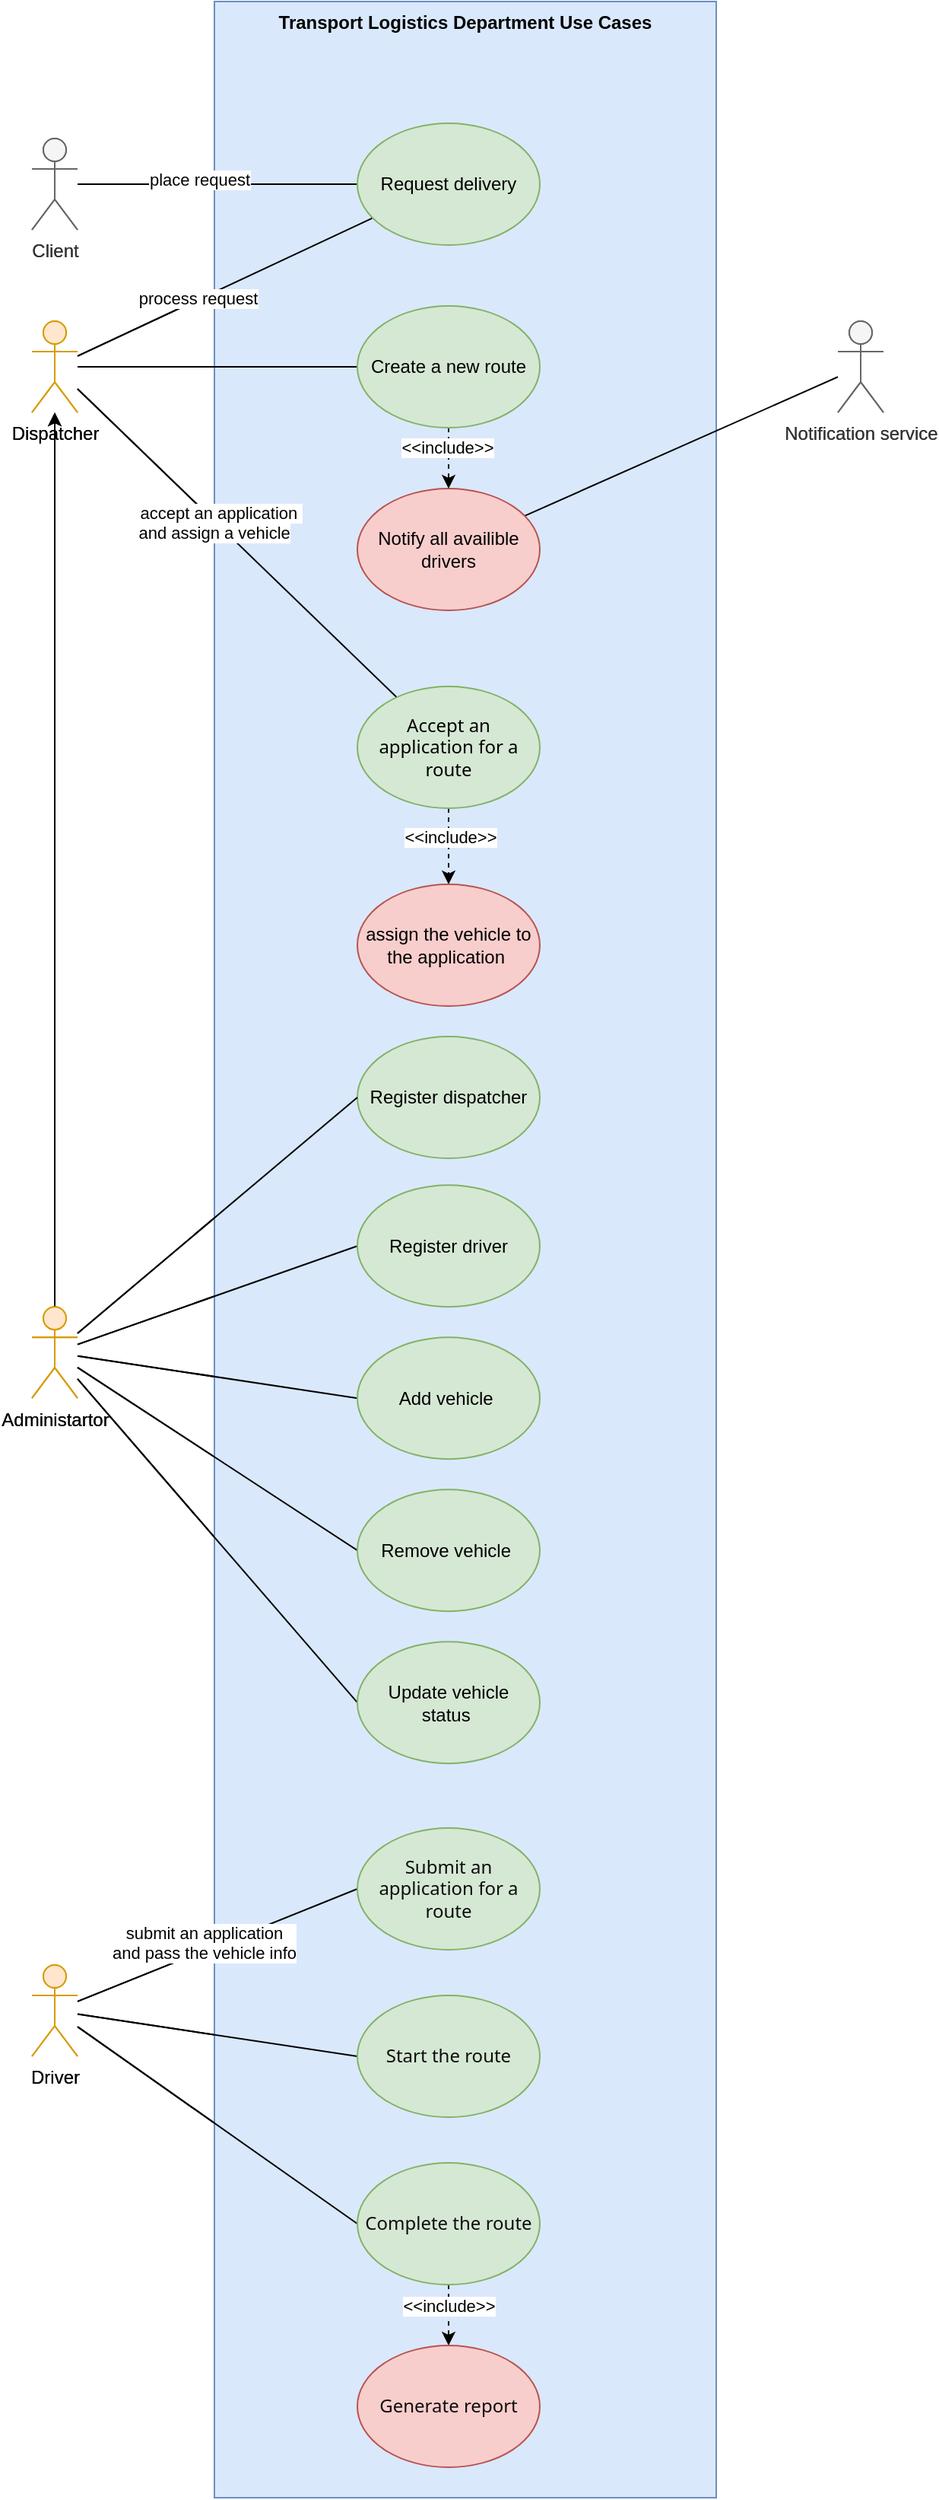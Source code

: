 <mxfile version="24.0.7" type="device">
  <diagram name="Page-1" id="X-_V9CnlIz-k8EA4BL-w">
    <mxGraphModel dx="1509" dy="1946" grid="1" gridSize="10" guides="1" tooltips="1" connect="1" arrows="1" fold="1" page="1" pageScale="1" pageWidth="827" pageHeight="1169" math="0" shadow="0">
      <root>
        <mxCell id="0" />
        <mxCell id="1" parent="0" />
        <mxCell id="Gaue9f5ifTMLcd0W7s6c-3" value="&lt;b&gt;Transport Logistics Department Use Cases&lt;/b&gt;" style="rounded=0;whiteSpace=wrap;html=1;verticalAlign=top;fillColor=#dae8fc;strokeColor=#6c8ebf;" parent="1" vertex="1">
          <mxGeometry x="200" y="-40" width="330" height="1440" as="geometry" />
        </mxCell>
        <mxCell id="Gaue9f5ifTMLcd0W7s6c-1" value="Dispatcher" style="shape=umlActor;verticalLabelPosition=bottom;verticalAlign=top;html=1;outlineConnect=0;fillColor=#ffe6cc;strokeColor=#d79b00;" parent="1" vertex="1">
          <mxGeometry x="80" y="170" width="30" height="60" as="geometry" />
        </mxCell>
        <mxCell id="Gaue9f5ifTMLcd0W7s6c-8" style="edgeStyle=orthogonalEdgeStyle;rounded=0;orthogonalLoop=1;jettySize=auto;html=1;entryX=0;entryY=0.5;entryDx=0;entryDy=0;endArrow=none;endFill=0;" parent="1" source="Gaue9f5ifTMLcd0W7s6c-5" target="Gaue9f5ifTMLcd0W7s6c-7" edge="1">
          <mxGeometry relative="1" as="geometry" />
        </mxCell>
        <mxCell id="Gaue9f5ifTMLcd0W7s6c-9" value="place request" style="edgeLabel;html=1;align=center;verticalAlign=middle;resizable=0;points=[];" parent="Gaue9f5ifTMLcd0W7s6c-8" vertex="1" connectable="0">
          <mxGeometry x="-0.131" y="3" relative="1" as="geometry">
            <mxPoint as="offset" />
          </mxGeometry>
        </mxCell>
        <mxCell id="Gaue9f5ifTMLcd0W7s6c-5" value="Client&lt;div&gt;&lt;br&gt;&lt;/div&gt;" style="shape=umlActor;verticalLabelPosition=bottom;verticalAlign=top;html=1;outlineConnect=0;fillColor=#f5f5f5;strokeColor=#666666;fontColor=#333333;" parent="1" vertex="1">
          <mxGeometry x="80" y="50" width="30" height="60" as="geometry" />
        </mxCell>
        <mxCell id="Gaue9f5ifTMLcd0W7s6c-7" value="Request delivery" style="ellipse;whiteSpace=wrap;html=1;fillColor=#d5e8d4;strokeColor=#82b366;" parent="1" vertex="1">
          <mxGeometry x="294" y="40" width="120" height="80" as="geometry" />
        </mxCell>
        <mxCell id="Gaue9f5ifTMLcd0W7s6c-11" style="edgeStyle=none;rounded=0;orthogonalLoop=1;jettySize=auto;html=1;entryX=0.08;entryY=0.78;entryDx=0;entryDy=0;entryPerimeter=0;endArrow=none;endFill=0;" parent="1" source="Gaue9f5ifTMLcd0W7s6c-1" target="Gaue9f5ifTMLcd0W7s6c-7" edge="1">
          <mxGeometry relative="1" as="geometry" />
        </mxCell>
        <mxCell id="Gaue9f5ifTMLcd0W7s6c-12" value="process request" style="edgeLabel;html=1;align=center;verticalAlign=middle;resizable=0;points=[];" parent="Gaue9f5ifTMLcd0W7s6c-11" vertex="1" connectable="0">
          <mxGeometry x="-0.19" y="2" relative="1" as="geometry">
            <mxPoint x="1" as="offset" />
          </mxGeometry>
        </mxCell>
        <mxCell id="Ir2anl38_HF-TlZ3FZEm-3" style="edgeStyle=orthogonalEdgeStyle;rounded=0;orthogonalLoop=1;jettySize=auto;html=1;dashed=1;" edge="1" parent="1" source="Gaue9f5ifTMLcd0W7s6c-13" target="Ir2anl38_HF-TlZ3FZEm-2">
          <mxGeometry relative="1" as="geometry" />
        </mxCell>
        <mxCell id="Ir2anl38_HF-TlZ3FZEm-4" value="&amp;lt;&amp;lt;include&amp;gt;&amp;gt;" style="edgeLabel;html=1;align=center;verticalAlign=middle;resizable=0;points=[];labelBackgroundColor=none;" vertex="1" connectable="0" parent="Ir2anl38_HF-TlZ3FZEm-3">
          <mxGeometry x="-0.27" y="-2" relative="1" as="geometry">
            <mxPoint as="offset" />
          </mxGeometry>
        </mxCell>
        <mxCell id="Gaue9f5ifTMLcd0W7s6c-13" value="Notify all availible drivers" style="ellipse;whiteSpace=wrap;html=1;fillColor=#d5e8d4;strokeColor=#82b366;" parent="1" vertex="1">
          <mxGeometry x="294" y="160" width="120" height="80" as="geometry" />
        </mxCell>
        <mxCell id="Gaue9f5ifTMLcd0W7s6c-21" style="edgeStyle=none;rounded=0;orthogonalLoop=1;jettySize=auto;html=1;" parent="1" source="Gaue9f5ifTMLcd0W7s6c-17" target="Gaue9f5ifTMLcd0W7s6c-1" edge="1">
          <mxGeometry relative="1" as="geometry" />
        </mxCell>
        <mxCell id="Gaue9f5ifTMLcd0W7s6c-27" style="edgeStyle=none;rounded=0;orthogonalLoop=1;jettySize=auto;html=1;entryX=0;entryY=0.5;entryDx=0;entryDy=0;endArrow=none;endFill=0;" parent="1" source="Gaue9f5ifTMLcd0W7s6c-17" target="Gaue9f5ifTMLcd0W7s6c-26" edge="1">
          <mxGeometry relative="1" as="geometry" />
        </mxCell>
        <mxCell id="Gaue9f5ifTMLcd0W7s6c-31" style="edgeStyle=none;rounded=0;orthogonalLoop=1;jettySize=auto;html=1;entryX=0;entryY=0.5;entryDx=0;entryDy=0;endArrow=none;endFill=0;" parent="1" source="Gaue9f5ifTMLcd0W7s6c-17" target="Gaue9f5ifTMLcd0W7s6c-28" edge="1">
          <mxGeometry relative="1" as="geometry" />
        </mxCell>
        <mxCell id="Gaue9f5ifTMLcd0W7s6c-32" style="edgeStyle=none;rounded=0;orthogonalLoop=1;jettySize=auto;html=1;entryX=0;entryY=0.5;entryDx=0;entryDy=0;endArrow=none;endFill=0;" parent="1" source="Gaue9f5ifTMLcd0W7s6c-17" target="Gaue9f5ifTMLcd0W7s6c-29" edge="1">
          <mxGeometry relative="1" as="geometry" />
        </mxCell>
        <mxCell id="Gaue9f5ifTMLcd0W7s6c-33" style="edgeStyle=none;rounded=0;orthogonalLoop=1;jettySize=auto;html=1;entryX=0;entryY=0.5;entryDx=0;entryDy=0;endArrow=none;endFill=0;" parent="1" source="Gaue9f5ifTMLcd0W7s6c-17" target="Gaue9f5ifTMLcd0W7s6c-30" edge="1">
          <mxGeometry relative="1" as="geometry" />
        </mxCell>
        <mxCell id="Gaue9f5ifTMLcd0W7s6c-17" value="Administartor" style="shape=umlActor;verticalLabelPosition=bottom;verticalAlign=top;html=1;outlineConnect=0;fillColor=#ffe6cc;strokeColor=#d79b00;" parent="1" vertex="1">
          <mxGeometry x="80" y="817.6" width="30" height="60" as="geometry" />
        </mxCell>
        <mxCell id="Gaue9f5ifTMLcd0W7s6c-22" value="Notification service" style="shape=umlActor;verticalLabelPosition=bottom;verticalAlign=top;html=1;outlineConnect=0;fillColor=#f5f5f5;fontColor=#333333;strokeColor=#666666;" parent="1" vertex="1">
          <mxGeometry x="610" y="170" width="30" height="60" as="geometry" />
        </mxCell>
        <mxCell id="Gaue9f5ifTMLcd0W7s6c-24" value="Register dispatcher" style="ellipse;whiteSpace=wrap;html=1;fillColor=#d5e8d4;strokeColor=#82b366;" parent="1" vertex="1">
          <mxGeometry x="294" y="640" width="120" height="80" as="geometry" />
        </mxCell>
        <mxCell id="Gaue9f5ifTMLcd0W7s6c-25" style="edgeStyle=none;rounded=0;orthogonalLoop=1;jettySize=auto;html=1;endArrow=none;endFill=0;entryX=0;entryY=0.5;entryDx=0;entryDy=0;" parent="1" source="Gaue9f5ifTMLcd0W7s6c-17" target="Gaue9f5ifTMLcd0W7s6c-24" edge="1">
          <mxGeometry relative="1" as="geometry">
            <mxPoint x="210" y="720" as="targetPoint" />
          </mxGeometry>
        </mxCell>
        <mxCell id="Gaue9f5ifTMLcd0W7s6c-26" value="Register driver" style="ellipse;whiteSpace=wrap;html=1;fillColor=#d5e8d4;strokeColor=#82b366;" parent="1" vertex="1">
          <mxGeometry x="294" y="737.6" width="120" height="80" as="geometry" />
        </mxCell>
        <mxCell id="Gaue9f5ifTMLcd0W7s6c-28" value="Add vehicle&amp;nbsp;" style="ellipse;whiteSpace=wrap;html=1;fillColor=#d5e8d4;strokeColor=#82b366;" parent="1" vertex="1">
          <mxGeometry x="294" y="837.6" width="120" height="80" as="geometry" />
        </mxCell>
        <mxCell id="Gaue9f5ifTMLcd0W7s6c-29" value="Remove vehicle&amp;nbsp;" style="ellipse;whiteSpace=wrap;html=1;fillColor=#d5e8d4;strokeColor=#82b366;" parent="1" vertex="1">
          <mxGeometry x="294" y="937.6" width="120" height="80" as="geometry" />
        </mxCell>
        <mxCell id="Gaue9f5ifTMLcd0W7s6c-30" value="Update vehicle status&amp;nbsp;" style="ellipse;whiteSpace=wrap;html=1;fillColor=#d5e8d4;strokeColor=#82b366;" parent="1" vertex="1">
          <mxGeometry x="294" y="1037.6" width="120" height="80" as="geometry" />
        </mxCell>
        <mxCell id="Ir2anl38_HF-TlZ3FZEm-2" value="Create a new route" style="ellipse;whiteSpace=wrap;html=1;fillColor=#f8cecc;strokeColor=#b85450;" vertex="1" parent="1">
          <mxGeometry x="294" y="290" width="120" height="80" as="geometry" />
        </mxCell>
        <mxCell id="Ir2anl38_HF-TlZ3FZEm-30" style="rounded=0;orthogonalLoop=1;jettySize=auto;html=1;entryX=0;entryY=0.5;entryDx=0;entryDy=0;endArrow=none;endFill=0;" edge="1" parent="1" source="Ir2anl38_HF-TlZ3FZEm-5" target="Ir2anl38_HF-TlZ3FZEm-27">
          <mxGeometry relative="1" as="geometry" />
        </mxCell>
        <mxCell id="Ir2anl38_HF-TlZ3FZEm-32" value="submit an application&lt;div&gt;and pass the vehicle info&lt;br&gt;&lt;/div&gt;" style="edgeLabel;html=1;align=center;verticalAlign=bottom;resizable=0;points=[];" vertex="1" connectable="0" parent="Ir2anl38_HF-TlZ3FZEm-30">
          <mxGeometry x="-0.003" y="1" relative="1" as="geometry">
            <mxPoint x="-9" y="14" as="offset" />
          </mxGeometry>
        </mxCell>
        <mxCell id="Ir2anl38_HF-TlZ3FZEm-37" style="rounded=0;orthogonalLoop=1;jettySize=auto;html=1;entryX=0;entryY=0.5;entryDx=0;entryDy=0;endArrow=none;endFill=0;" edge="1" parent="1" source="Ir2anl38_HF-TlZ3FZEm-5" target="Ir2anl38_HF-TlZ3FZEm-36">
          <mxGeometry relative="1" as="geometry" />
        </mxCell>
        <mxCell id="Ir2anl38_HF-TlZ3FZEm-39" style="rounded=0;orthogonalLoop=1;jettySize=auto;html=1;entryX=0;entryY=0.5;entryDx=0;entryDy=0;endArrow=none;endFill=0;" edge="1" parent="1" source="Ir2anl38_HF-TlZ3FZEm-5" target="Ir2anl38_HF-TlZ3FZEm-38">
          <mxGeometry relative="1" as="geometry" />
        </mxCell>
        <mxCell id="Ir2anl38_HF-TlZ3FZEm-5" value="Driver" style="shape=umlActor;verticalLabelPosition=bottom;verticalAlign=top;html=1;outlineConnect=0;fillColor=#ffe6cc;strokeColor=#d79b00;" vertex="1" parent="1">
          <mxGeometry x="80" y="1250" width="30" height="60" as="geometry" />
        </mxCell>
        <mxCell id="Ir2anl38_HF-TlZ3FZEm-19" style="rounded=0;orthogonalLoop=1;jettySize=auto;html=1;endArrow=none;endFill=0;verticalAlign=bottom;" edge="1" parent="1" target="Ir2anl38_HF-TlZ3FZEm-24" source="Gaue9f5ifTMLcd0W7s6c-1">
          <mxGeometry relative="1" as="geometry">
            <mxPoint x="130" y="380" as="sourcePoint" />
          </mxGeometry>
        </mxCell>
        <mxCell id="Ir2anl38_HF-TlZ3FZEm-20" value="accept an application&amp;nbsp;" style="edgeLabel;html=1;align=center;verticalAlign=bottom;resizable=0;points=[];" vertex="1" connectable="0" parent="Ir2anl38_HF-TlZ3FZEm-19">
          <mxGeometry x="-0.109" relative="1" as="geometry">
            <mxPoint as="offset" />
          </mxGeometry>
        </mxCell>
        <mxCell id="Ir2anl38_HF-TlZ3FZEm-21" value="&amp;nbsp; &amp;nbsp;and assign a vehicle" style="edgeLabel;html=1;align=center;verticalAlign=top;resizable=0;points=[];" vertex="1" connectable="0" parent="Ir2anl38_HF-TlZ3FZEm-19">
          <mxGeometry x="-0.193" relative="1" as="geometry">
            <mxPoint as="offset" />
          </mxGeometry>
        </mxCell>
        <mxCell id="Ir2anl38_HF-TlZ3FZEm-27" value="&lt;span style=&quot;color: rgb(13, 13, 13); font-family: Söhne, ui-sans-serif, system-ui, -apple-system, &amp;quot;Segoe UI&amp;quot;, Roboto, Ubuntu, Cantarell, &amp;quot;Noto Sans&amp;quot;, sans-serif, &amp;quot;Helvetica Neue&amp;quot;, Arial, &amp;quot;Apple Color Emoji&amp;quot;, &amp;quot;Segoe UI Emoji&amp;quot;, &amp;quot;Segoe UI Symbol&amp;quot;, &amp;quot;Noto Color Emoji&amp;quot;; text-align: start; white-space-collapse: preserve;&quot;&gt;Submit an application for a route&lt;/span&gt;" style="ellipse;whiteSpace=wrap;html=1;fillColor=#d5e8d4;strokeColor=#82b366;labelBackgroundColor=none;" vertex="1" parent="1">
          <mxGeometry x="294" y="1160" width="120" height="80" as="geometry" />
        </mxCell>
        <mxCell id="Ir2anl38_HF-TlZ3FZEm-36" value="&lt;span style=&quot;color: rgb(13, 13, 13); font-family: Söhne, ui-sans-serif, system-ui, -apple-system, &amp;quot;Segoe UI&amp;quot;, Roboto, Ubuntu, Cantarell, &amp;quot;Noto Sans&amp;quot;, sans-serif, &amp;quot;Helvetica Neue&amp;quot;, Arial, &amp;quot;Apple Color Emoji&amp;quot;, &amp;quot;Segoe UI Emoji&amp;quot;, &amp;quot;Segoe UI Symbol&amp;quot;, &amp;quot;Noto Color Emoji&amp;quot;; text-align: start; white-space-collapse: preserve;&quot;&gt;Start the route&lt;/span&gt;" style="ellipse;whiteSpace=wrap;html=1;fillColor=#d5e8d4;strokeColor=#82b366;labelBackgroundColor=none;" vertex="1" parent="1">
          <mxGeometry x="294" y="1270" width="120" height="80" as="geometry" />
        </mxCell>
        <mxCell id="Ir2anl38_HF-TlZ3FZEm-38" value="&lt;span style=&quot;color: rgb(13, 13, 13); font-family: Söhne, ui-sans-serif, system-ui, -apple-system, &amp;quot;Segoe UI&amp;quot;, Roboto, Ubuntu, Cantarell, &amp;quot;Noto Sans&amp;quot;, sans-serif, &amp;quot;Helvetica Neue&amp;quot;, Arial, &amp;quot;Apple Color Emoji&amp;quot;, &amp;quot;Segoe UI Emoji&amp;quot;, &amp;quot;Segoe UI Symbol&amp;quot;, &amp;quot;Noto Color Emoji&amp;quot;; text-align: start; white-space-collapse: preserve;&quot;&gt;Complete the route&lt;/span&gt;" style="ellipse;whiteSpace=wrap;html=1;fillColor=#d5e8d4;strokeColor=#82b366;labelBackgroundColor=none;" vertex="1" parent="1">
          <mxGeometry x="294" y="1380" width="120" height="80" as="geometry" />
        </mxCell>
        <mxCell id="Ir2anl38_HF-TlZ3FZEm-24" value="&lt;span style=&quot;font-family: Söhne, ui-sans-serif, system-ui, -apple-system, &amp;quot;Segoe UI&amp;quot;, Roboto, Ubuntu, Cantarell, &amp;quot;Noto Sans&amp;quot;, sans-serif, &amp;quot;Helvetica Neue&amp;quot;, Arial, &amp;quot;Apple Color Emoji&amp;quot;, &amp;quot;Segoe UI Emoji&amp;quot;, &amp;quot;Segoe UI Symbol&amp;quot;, &amp;quot;Noto Color Emoji&amp;quot;; text-align: start; white-space-collapse: preserve;&quot;&gt;Accept an application for a route&lt;/span&gt;" style="ellipse;whiteSpace=wrap;html=1;fillColor=#d5e8d4;strokeColor=#82b366;labelBackgroundColor=none;fontColor=default;" vertex="1" parent="1">
          <mxGeometry x="294" y="410" width="120" height="80" as="geometry" />
        </mxCell>
        <mxCell id="Ir2anl38_HF-TlZ3FZEm-41" value="&lt;b&gt;Transport Logistics Department Use Cases&lt;/b&gt;" style="rounded=0;whiteSpace=wrap;html=1;verticalAlign=top;fillColor=#dae8fc;strokeColor=#6c8ebf;" vertex="1" parent="1">
          <mxGeometry x="200" y="-40" width="330" height="1640" as="geometry" />
        </mxCell>
        <mxCell id="Ir2anl38_HF-TlZ3FZEm-84" style="rounded=0;orthogonalLoop=1;jettySize=auto;html=1;entryX=0;entryY=0.5;entryDx=0;entryDy=0;endArrow=none;endFill=0;" edge="1" parent="1" source="Ir2anl38_HF-TlZ3FZEm-44" target="Ir2anl38_HF-TlZ3FZEm-68">
          <mxGeometry relative="1" as="geometry" />
        </mxCell>
        <mxCell id="Ir2anl38_HF-TlZ3FZEm-44" value="Dispatcher" style="shape=umlActor;verticalLabelPosition=bottom;verticalAlign=top;html=1;outlineConnect=0;fillColor=#ffe6cc;strokeColor=#d79b00;" vertex="1" parent="1">
          <mxGeometry x="80" y="170" width="30" height="60" as="geometry" />
        </mxCell>
        <mxCell id="Ir2anl38_HF-TlZ3FZEm-45" style="edgeStyle=orthogonalEdgeStyle;rounded=0;orthogonalLoop=1;jettySize=auto;html=1;entryX=0;entryY=0.5;entryDx=0;entryDy=0;endArrow=none;endFill=0;" edge="1" parent="1" source="Ir2anl38_HF-TlZ3FZEm-47" target="Ir2anl38_HF-TlZ3FZEm-48">
          <mxGeometry relative="1" as="geometry" />
        </mxCell>
        <mxCell id="Ir2anl38_HF-TlZ3FZEm-46" value="place request" style="edgeLabel;html=1;align=center;verticalAlign=middle;resizable=0;points=[];" vertex="1" connectable="0" parent="Ir2anl38_HF-TlZ3FZEm-45">
          <mxGeometry x="-0.131" y="3" relative="1" as="geometry">
            <mxPoint as="offset" />
          </mxGeometry>
        </mxCell>
        <mxCell id="Ir2anl38_HF-TlZ3FZEm-47" value="Client&lt;div&gt;&lt;br&gt;&lt;/div&gt;" style="shape=umlActor;verticalLabelPosition=bottom;verticalAlign=top;html=1;outlineConnect=0;fillColor=#f5f5f5;strokeColor=#666666;fontColor=#333333;" vertex="1" parent="1">
          <mxGeometry x="80" y="50" width="30" height="60" as="geometry" />
        </mxCell>
        <mxCell id="Ir2anl38_HF-TlZ3FZEm-48" value="Request delivery" style="ellipse;whiteSpace=wrap;html=1;fillColor=#d5e8d4;strokeColor=#82b366;" vertex="1" parent="1">
          <mxGeometry x="294" y="40" width="120" height="80" as="geometry" />
        </mxCell>
        <mxCell id="Ir2anl38_HF-TlZ3FZEm-49" style="edgeStyle=none;rounded=0;orthogonalLoop=1;jettySize=auto;html=1;entryX=0.08;entryY=0.78;entryDx=0;entryDy=0;entryPerimeter=0;endArrow=none;endFill=0;" edge="1" parent="1" source="Ir2anl38_HF-TlZ3FZEm-44" target="Ir2anl38_HF-TlZ3FZEm-48">
          <mxGeometry relative="1" as="geometry" />
        </mxCell>
        <mxCell id="Ir2anl38_HF-TlZ3FZEm-50" value="process request" style="edgeLabel;html=1;align=center;verticalAlign=middle;resizable=0;points=[];" vertex="1" connectable="0" parent="Ir2anl38_HF-TlZ3FZEm-49">
          <mxGeometry x="-0.19" y="2" relative="1" as="geometry">
            <mxPoint x="1" as="offset" />
          </mxGeometry>
        </mxCell>
        <mxCell id="Ir2anl38_HF-TlZ3FZEm-51" style="edgeStyle=none;rounded=0;orthogonalLoop=1;jettySize=auto;html=1;endArrow=none;endFill=0;" edge="1" parent="1" source="Ir2anl38_HF-TlZ3FZEm-54" target="Ir2anl38_HF-TlZ3FZEm-61">
          <mxGeometry relative="1" as="geometry" />
        </mxCell>
        <mxCell id="Ir2anl38_HF-TlZ3FZEm-54" value="Notify all availible drivers" style="ellipse;whiteSpace=wrap;html=1;fillColor=#f8cecc;strokeColor=#b85450;" vertex="1" parent="1">
          <mxGeometry x="294" y="280" width="120" height="80" as="geometry" />
        </mxCell>
        <mxCell id="Ir2anl38_HF-TlZ3FZEm-55" style="edgeStyle=none;rounded=0;orthogonalLoop=1;jettySize=auto;html=1;" edge="1" parent="1" source="Ir2anl38_HF-TlZ3FZEm-60" target="Ir2anl38_HF-TlZ3FZEm-44">
          <mxGeometry relative="1" as="geometry" />
        </mxCell>
        <mxCell id="Ir2anl38_HF-TlZ3FZEm-56" style="edgeStyle=none;rounded=0;orthogonalLoop=1;jettySize=auto;html=1;entryX=0;entryY=0.5;entryDx=0;entryDy=0;endArrow=none;endFill=0;" edge="1" parent="1" source="Ir2anl38_HF-TlZ3FZEm-60" target="Ir2anl38_HF-TlZ3FZEm-64">
          <mxGeometry relative="1" as="geometry" />
        </mxCell>
        <mxCell id="Ir2anl38_HF-TlZ3FZEm-57" style="edgeStyle=none;rounded=0;orthogonalLoop=1;jettySize=auto;html=1;entryX=0;entryY=0.5;entryDx=0;entryDy=0;endArrow=none;endFill=0;" edge="1" parent="1" source="Ir2anl38_HF-TlZ3FZEm-60" target="Ir2anl38_HF-TlZ3FZEm-65">
          <mxGeometry relative="1" as="geometry" />
        </mxCell>
        <mxCell id="Ir2anl38_HF-TlZ3FZEm-58" style="edgeStyle=none;rounded=0;orthogonalLoop=1;jettySize=auto;html=1;entryX=0;entryY=0.5;entryDx=0;entryDy=0;endArrow=none;endFill=0;" edge="1" parent="1" source="Ir2anl38_HF-TlZ3FZEm-60" target="Ir2anl38_HF-TlZ3FZEm-66">
          <mxGeometry relative="1" as="geometry" />
        </mxCell>
        <mxCell id="Ir2anl38_HF-TlZ3FZEm-59" style="edgeStyle=none;rounded=0;orthogonalLoop=1;jettySize=auto;html=1;entryX=0;entryY=0.5;entryDx=0;entryDy=0;endArrow=none;endFill=0;" edge="1" parent="1" source="Ir2anl38_HF-TlZ3FZEm-60" target="Ir2anl38_HF-TlZ3FZEm-67">
          <mxGeometry relative="1" as="geometry" />
        </mxCell>
        <mxCell id="Ir2anl38_HF-TlZ3FZEm-60" value="Administartor" style="shape=umlActor;verticalLabelPosition=bottom;verticalAlign=top;html=1;outlineConnect=0;fillColor=#ffe6cc;strokeColor=#d79b00;" vertex="1" parent="1">
          <mxGeometry x="80" y="817.6" width="30" height="60" as="geometry" />
        </mxCell>
        <mxCell id="Ir2anl38_HF-TlZ3FZEm-61" value="Notification service" style="shape=umlActor;verticalLabelPosition=bottom;verticalAlign=top;html=1;outlineConnect=0;fillColor=#f5f5f5;fontColor=#333333;strokeColor=#666666;" vertex="1" parent="1">
          <mxGeometry x="610" y="170" width="30" height="60" as="geometry" />
        </mxCell>
        <mxCell id="Ir2anl38_HF-TlZ3FZEm-62" value="Register dispatcher" style="ellipse;whiteSpace=wrap;html=1;fillColor=#d5e8d4;strokeColor=#82b366;" vertex="1" parent="1">
          <mxGeometry x="294" y="640" width="120" height="80" as="geometry" />
        </mxCell>
        <mxCell id="Ir2anl38_HF-TlZ3FZEm-63" style="edgeStyle=none;rounded=0;orthogonalLoop=1;jettySize=auto;html=1;endArrow=none;endFill=0;entryX=0;entryY=0.5;entryDx=0;entryDy=0;" edge="1" parent="1" source="Ir2anl38_HF-TlZ3FZEm-60" target="Ir2anl38_HF-TlZ3FZEm-62">
          <mxGeometry relative="1" as="geometry">
            <mxPoint x="210" y="720" as="targetPoint" />
          </mxGeometry>
        </mxCell>
        <mxCell id="Ir2anl38_HF-TlZ3FZEm-64" value="Register driver" style="ellipse;whiteSpace=wrap;html=1;fillColor=#d5e8d4;strokeColor=#82b366;" vertex="1" parent="1">
          <mxGeometry x="294" y="737.6" width="120" height="80" as="geometry" />
        </mxCell>
        <mxCell id="Ir2anl38_HF-TlZ3FZEm-65" value="Add vehicle&amp;nbsp;" style="ellipse;whiteSpace=wrap;html=1;fillColor=#d5e8d4;strokeColor=#82b366;" vertex="1" parent="1">
          <mxGeometry x="294" y="837.6" width="120" height="80" as="geometry" />
        </mxCell>
        <mxCell id="Ir2anl38_HF-TlZ3FZEm-66" value="Remove vehicle&amp;nbsp;" style="ellipse;whiteSpace=wrap;html=1;fillColor=#d5e8d4;strokeColor=#82b366;" vertex="1" parent="1">
          <mxGeometry x="294" y="937.6" width="120" height="80" as="geometry" />
        </mxCell>
        <mxCell id="Ir2anl38_HF-TlZ3FZEm-67" value="Update vehicle status&amp;nbsp;" style="ellipse;whiteSpace=wrap;html=1;fillColor=#d5e8d4;strokeColor=#82b366;" vertex="1" parent="1">
          <mxGeometry x="294" y="1037.6" width="120" height="80" as="geometry" />
        </mxCell>
        <mxCell id="Ir2anl38_HF-TlZ3FZEm-85" style="edgeStyle=orthogonalEdgeStyle;rounded=0;orthogonalLoop=1;jettySize=auto;html=1;entryX=0.5;entryY=0;entryDx=0;entryDy=0;dashed=1;" edge="1" parent="1" source="Ir2anl38_HF-TlZ3FZEm-68" target="Ir2anl38_HF-TlZ3FZEm-54">
          <mxGeometry relative="1" as="geometry" />
        </mxCell>
        <mxCell id="Ir2anl38_HF-TlZ3FZEm-86" value="&amp;lt;&amp;lt;include&amp;gt;&amp;gt;" style="edgeLabel;html=1;align=center;verticalAlign=middle;resizable=0;points=[];" vertex="1" connectable="0" parent="Ir2anl38_HF-TlZ3FZEm-85">
          <mxGeometry x="-0.374" y="-1" relative="1" as="geometry">
            <mxPoint as="offset" />
          </mxGeometry>
        </mxCell>
        <mxCell id="Ir2anl38_HF-TlZ3FZEm-68" value="Create a new route" style="ellipse;whiteSpace=wrap;html=1;fillColor=#d5e8d4;strokeColor=#82b366;" vertex="1" parent="1">
          <mxGeometry x="294" y="160" width="120" height="80" as="geometry" />
        </mxCell>
        <mxCell id="Ir2anl38_HF-TlZ3FZEm-69" style="rounded=0;orthogonalLoop=1;jettySize=auto;html=1;entryX=0;entryY=0.5;entryDx=0;entryDy=0;endArrow=none;endFill=0;" edge="1" parent="1" source="Ir2anl38_HF-TlZ3FZEm-73" target="Ir2anl38_HF-TlZ3FZEm-77">
          <mxGeometry relative="1" as="geometry" />
        </mxCell>
        <mxCell id="Ir2anl38_HF-TlZ3FZEm-70" value="submit an application&lt;div&gt;and pass the vehicle info&lt;br&gt;&lt;/div&gt;" style="edgeLabel;html=1;align=center;verticalAlign=bottom;resizable=0;points=[];" vertex="1" connectable="0" parent="Ir2anl38_HF-TlZ3FZEm-69">
          <mxGeometry x="-0.003" y="1" relative="1" as="geometry">
            <mxPoint x="-9" y="14" as="offset" />
          </mxGeometry>
        </mxCell>
        <mxCell id="Ir2anl38_HF-TlZ3FZEm-71" style="rounded=0;orthogonalLoop=1;jettySize=auto;html=1;entryX=0;entryY=0.5;entryDx=0;entryDy=0;endArrow=none;endFill=0;" edge="1" parent="1" source="Ir2anl38_HF-TlZ3FZEm-73" target="Ir2anl38_HF-TlZ3FZEm-78">
          <mxGeometry relative="1" as="geometry" />
        </mxCell>
        <mxCell id="Ir2anl38_HF-TlZ3FZEm-72" style="rounded=0;orthogonalLoop=1;jettySize=auto;html=1;entryX=0;entryY=0.5;entryDx=0;entryDy=0;endArrow=none;endFill=0;" edge="1" parent="1" source="Ir2anl38_HF-TlZ3FZEm-73" target="Ir2anl38_HF-TlZ3FZEm-79">
          <mxGeometry relative="1" as="geometry" />
        </mxCell>
        <mxCell id="Ir2anl38_HF-TlZ3FZEm-73" value="Driver" style="shape=umlActor;verticalLabelPosition=bottom;verticalAlign=top;html=1;outlineConnect=0;fillColor=#ffe6cc;strokeColor=#d79b00;" vertex="1" parent="1">
          <mxGeometry x="80" y="1250" width="30" height="60" as="geometry" />
        </mxCell>
        <mxCell id="Ir2anl38_HF-TlZ3FZEm-74" style="rounded=0;orthogonalLoop=1;jettySize=auto;html=1;endArrow=none;endFill=0;verticalAlign=bottom;" edge="1" parent="1" source="Ir2anl38_HF-TlZ3FZEm-44" target="Ir2anl38_HF-TlZ3FZEm-80">
          <mxGeometry relative="1" as="geometry">
            <mxPoint x="130" y="380" as="sourcePoint" />
          </mxGeometry>
        </mxCell>
        <mxCell id="Ir2anl38_HF-TlZ3FZEm-75" value="accept an application&amp;nbsp;" style="edgeLabel;html=1;align=center;verticalAlign=bottom;resizable=0;points=[];" vertex="1" connectable="0" parent="Ir2anl38_HF-TlZ3FZEm-74">
          <mxGeometry x="-0.109" relative="1" as="geometry">
            <mxPoint as="offset" />
          </mxGeometry>
        </mxCell>
        <mxCell id="Ir2anl38_HF-TlZ3FZEm-76" value="&amp;nbsp; &amp;nbsp;and assign a vehicle" style="edgeLabel;html=1;align=center;verticalAlign=top;resizable=0;points=[];" vertex="1" connectable="0" parent="Ir2anl38_HF-TlZ3FZEm-74">
          <mxGeometry x="-0.193" relative="1" as="geometry">
            <mxPoint as="offset" />
          </mxGeometry>
        </mxCell>
        <mxCell id="Ir2anl38_HF-TlZ3FZEm-77" value="&lt;span style=&quot;color: rgb(13, 13, 13); font-family: Söhne, ui-sans-serif, system-ui, -apple-system, &amp;quot;Segoe UI&amp;quot;, Roboto, Ubuntu, Cantarell, &amp;quot;Noto Sans&amp;quot;, sans-serif, &amp;quot;Helvetica Neue&amp;quot;, Arial, &amp;quot;Apple Color Emoji&amp;quot;, &amp;quot;Segoe UI Emoji&amp;quot;, &amp;quot;Segoe UI Symbol&amp;quot;, &amp;quot;Noto Color Emoji&amp;quot;; text-align: start; white-space-collapse: preserve;&quot;&gt;Submit an application for a route&lt;/span&gt;" style="ellipse;whiteSpace=wrap;html=1;fillColor=#d5e8d4;strokeColor=#82b366;labelBackgroundColor=none;" vertex="1" parent="1">
          <mxGeometry x="294" y="1160" width="120" height="80" as="geometry" />
        </mxCell>
        <mxCell id="Ir2anl38_HF-TlZ3FZEm-78" value="&lt;span style=&quot;color: rgb(13, 13, 13); font-family: Söhne, ui-sans-serif, system-ui, -apple-system, &amp;quot;Segoe UI&amp;quot;, Roboto, Ubuntu, Cantarell, &amp;quot;Noto Sans&amp;quot;, sans-serif, &amp;quot;Helvetica Neue&amp;quot;, Arial, &amp;quot;Apple Color Emoji&amp;quot;, &amp;quot;Segoe UI Emoji&amp;quot;, &amp;quot;Segoe UI Symbol&amp;quot;, &amp;quot;Noto Color Emoji&amp;quot;; text-align: start; white-space-collapse: preserve;&quot;&gt;Start the route&lt;/span&gt;" style="ellipse;whiteSpace=wrap;html=1;fillColor=#d5e8d4;strokeColor=#82b366;labelBackgroundColor=none;" vertex="1" parent="1">
          <mxGeometry x="294" y="1270" width="120" height="80" as="geometry" />
        </mxCell>
        <mxCell id="Ir2anl38_HF-TlZ3FZEm-82" style="edgeStyle=orthogonalEdgeStyle;rounded=0;orthogonalLoop=1;jettySize=auto;html=1;entryX=0.5;entryY=0;entryDx=0;entryDy=0;dashed=1;" edge="1" parent="1" source="Ir2anl38_HF-TlZ3FZEm-79" target="Ir2anl38_HF-TlZ3FZEm-81">
          <mxGeometry relative="1" as="geometry" />
        </mxCell>
        <mxCell id="Ir2anl38_HF-TlZ3FZEm-83" value="&amp;lt;&amp;lt;include&amp;gt;&amp;gt;" style="edgeLabel;html=1;align=center;verticalAlign=middle;resizable=0;points=[];" vertex="1" connectable="0" parent="Ir2anl38_HF-TlZ3FZEm-82">
          <mxGeometry x="-0.321" relative="1" as="geometry">
            <mxPoint as="offset" />
          </mxGeometry>
        </mxCell>
        <mxCell id="Ir2anl38_HF-TlZ3FZEm-79" value="&lt;span style=&quot;color: rgb(13, 13, 13); font-family: Söhne, ui-sans-serif, system-ui, -apple-system, &amp;quot;Segoe UI&amp;quot;, Roboto, Ubuntu, Cantarell, &amp;quot;Noto Sans&amp;quot;, sans-serif, &amp;quot;Helvetica Neue&amp;quot;, Arial, &amp;quot;Apple Color Emoji&amp;quot;, &amp;quot;Segoe UI Emoji&amp;quot;, &amp;quot;Segoe UI Symbol&amp;quot;, &amp;quot;Noto Color Emoji&amp;quot;; text-align: start; white-space-collapse: preserve;&quot;&gt;Complete the route&lt;/span&gt;" style="ellipse;whiteSpace=wrap;html=1;fillColor=#d5e8d4;strokeColor=#82b366;labelBackgroundColor=none;" vertex="1" parent="1">
          <mxGeometry x="294" y="1380" width="120" height="80" as="geometry" />
        </mxCell>
        <mxCell id="Ir2anl38_HF-TlZ3FZEm-89" style="rounded=0;orthogonalLoop=1;jettySize=auto;html=1;endArrow=classic;endFill=1;dashed=1;" edge="1" parent="1" source="Ir2anl38_HF-TlZ3FZEm-80" target="Ir2anl38_HF-TlZ3FZEm-87">
          <mxGeometry relative="1" as="geometry" />
        </mxCell>
        <mxCell id="Ir2anl38_HF-TlZ3FZEm-90" value="&amp;lt;&amp;lt;include&amp;gt;&amp;gt;" style="edgeLabel;html=1;align=center;verticalAlign=middle;resizable=0;points=[];" vertex="1" connectable="0" parent="Ir2anl38_HF-TlZ3FZEm-89">
          <mxGeometry x="-0.261" y="1" relative="1" as="geometry">
            <mxPoint as="offset" />
          </mxGeometry>
        </mxCell>
        <mxCell id="Ir2anl38_HF-TlZ3FZEm-80" value="&lt;span style=&quot;font-family: Söhne, ui-sans-serif, system-ui, -apple-system, &amp;quot;Segoe UI&amp;quot;, Roboto, Ubuntu, Cantarell, &amp;quot;Noto Sans&amp;quot;, sans-serif, &amp;quot;Helvetica Neue&amp;quot;, Arial, &amp;quot;Apple Color Emoji&amp;quot;, &amp;quot;Segoe UI Emoji&amp;quot;, &amp;quot;Segoe UI Symbol&amp;quot;, &amp;quot;Noto Color Emoji&amp;quot;; text-align: start; white-space-collapse: preserve;&quot;&gt;Accept an application for a route&lt;/span&gt;" style="ellipse;whiteSpace=wrap;html=1;fillColor=#d5e8d4;strokeColor=#82b366;labelBackgroundColor=none;fontColor=default;" vertex="1" parent="1">
          <mxGeometry x="294" y="410" width="120" height="80" as="geometry" />
        </mxCell>
        <mxCell id="Ir2anl38_HF-TlZ3FZEm-81" value="&lt;span style=&quot;color: rgb(13, 13, 13); font-family: Söhne, ui-sans-serif, system-ui, -apple-system, &amp;quot;Segoe UI&amp;quot;, Roboto, Ubuntu, Cantarell, &amp;quot;Noto Sans&amp;quot;, sans-serif, &amp;quot;Helvetica Neue&amp;quot;, Arial, &amp;quot;Apple Color Emoji&amp;quot;, &amp;quot;Segoe UI Emoji&amp;quot;, &amp;quot;Segoe UI Symbol&amp;quot;, &amp;quot;Noto Color Emoji&amp;quot;; text-align: start; white-space-collapse: preserve;&quot;&gt;Generate report&lt;/span&gt;" style="ellipse;whiteSpace=wrap;html=1;fillColor=#f8cecc;strokeColor=#b85450;labelBackgroundColor=none;" vertex="1" parent="1">
          <mxGeometry x="294" y="1500" width="120" height="80" as="geometry" />
        </mxCell>
        <mxCell id="Ir2anl38_HF-TlZ3FZEm-87" value="assign the vehicle to the application&amp;nbsp;" style="ellipse;whiteSpace=wrap;html=1;fillColor=#f8cecc;strokeColor=#b85450;" vertex="1" parent="1">
          <mxGeometry x="294" y="540" width="120" height="80" as="geometry" />
        </mxCell>
      </root>
    </mxGraphModel>
  </diagram>
</mxfile>
